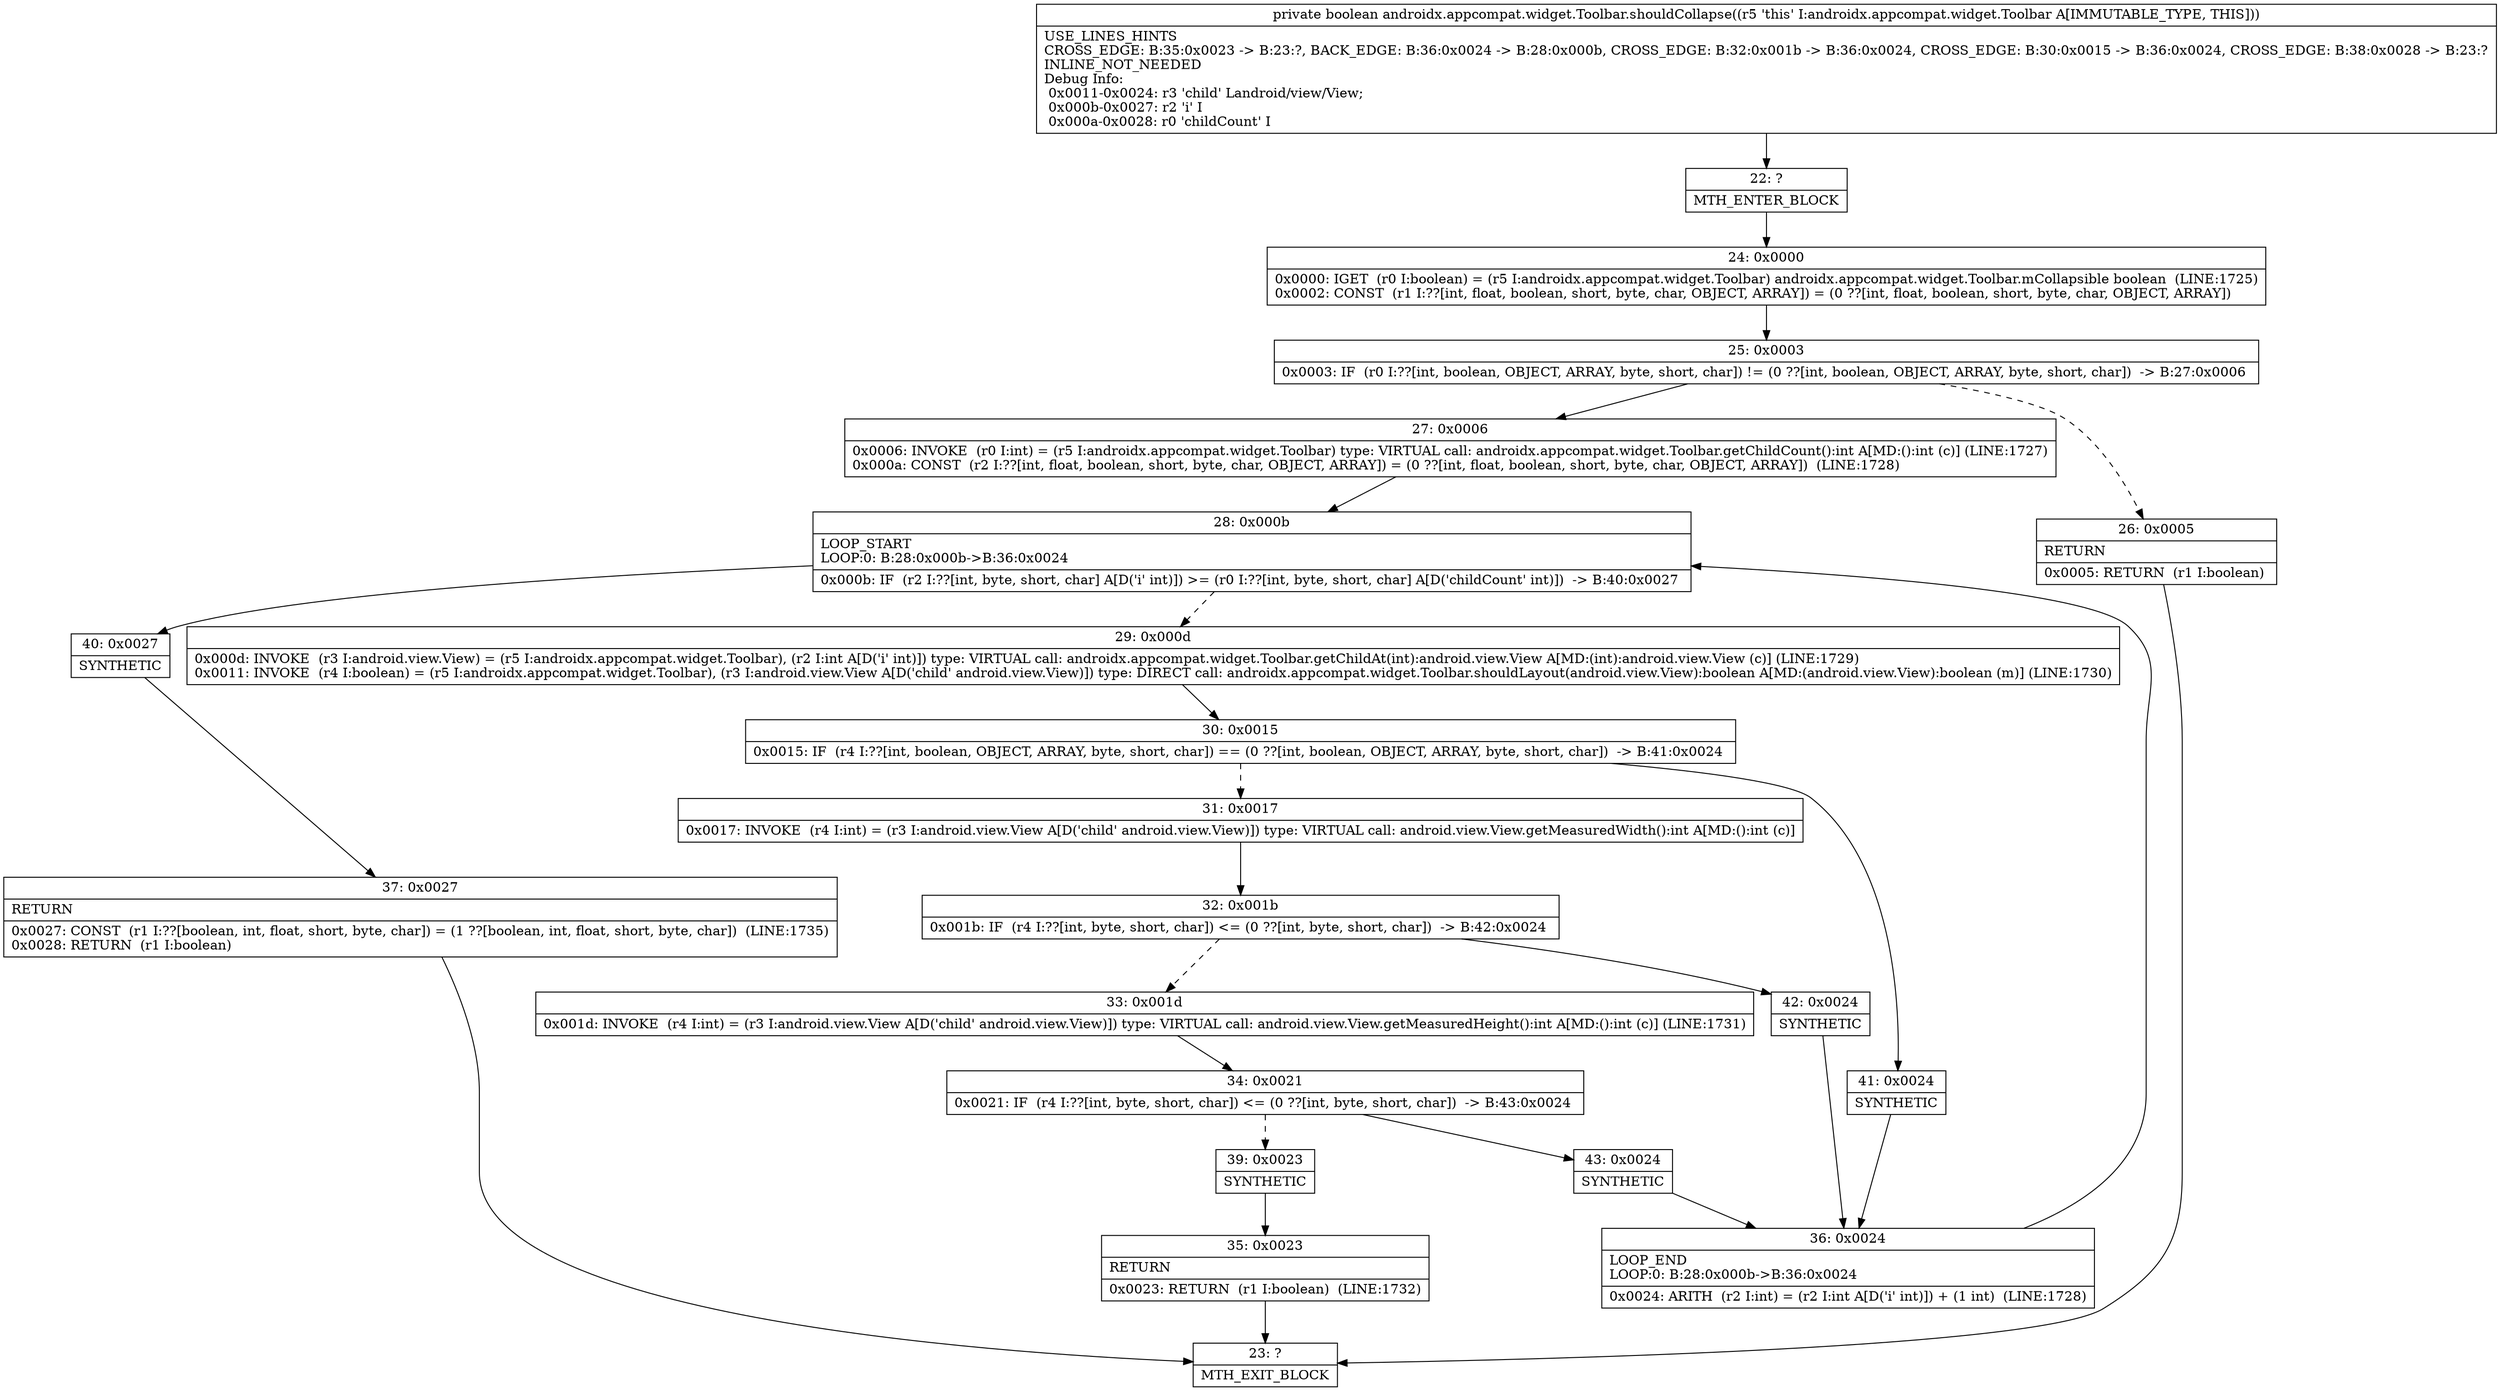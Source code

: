 digraph "CFG forandroidx.appcompat.widget.Toolbar.shouldCollapse()Z" {
Node_22 [shape=record,label="{22\:\ ?|MTH_ENTER_BLOCK\l}"];
Node_24 [shape=record,label="{24\:\ 0x0000|0x0000: IGET  (r0 I:boolean) = (r5 I:androidx.appcompat.widget.Toolbar) androidx.appcompat.widget.Toolbar.mCollapsible boolean  (LINE:1725)\l0x0002: CONST  (r1 I:??[int, float, boolean, short, byte, char, OBJECT, ARRAY]) = (0 ??[int, float, boolean, short, byte, char, OBJECT, ARRAY]) \l}"];
Node_25 [shape=record,label="{25\:\ 0x0003|0x0003: IF  (r0 I:??[int, boolean, OBJECT, ARRAY, byte, short, char]) != (0 ??[int, boolean, OBJECT, ARRAY, byte, short, char])  \-\> B:27:0x0006 \l}"];
Node_26 [shape=record,label="{26\:\ 0x0005|RETURN\l|0x0005: RETURN  (r1 I:boolean) \l}"];
Node_23 [shape=record,label="{23\:\ ?|MTH_EXIT_BLOCK\l}"];
Node_27 [shape=record,label="{27\:\ 0x0006|0x0006: INVOKE  (r0 I:int) = (r5 I:androidx.appcompat.widget.Toolbar) type: VIRTUAL call: androidx.appcompat.widget.Toolbar.getChildCount():int A[MD:():int (c)] (LINE:1727)\l0x000a: CONST  (r2 I:??[int, float, boolean, short, byte, char, OBJECT, ARRAY]) = (0 ??[int, float, boolean, short, byte, char, OBJECT, ARRAY])  (LINE:1728)\l}"];
Node_28 [shape=record,label="{28\:\ 0x000b|LOOP_START\lLOOP:0: B:28:0x000b\-\>B:36:0x0024\l|0x000b: IF  (r2 I:??[int, byte, short, char] A[D('i' int)]) \>= (r0 I:??[int, byte, short, char] A[D('childCount' int)])  \-\> B:40:0x0027 \l}"];
Node_29 [shape=record,label="{29\:\ 0x000d|0x000d: INVOKE  (r3 I:android.view.View) = (r5 I:androidx.appcompat.widget.Toolbar), (r2 I:int A[D('i' int)]) type: VIRTUAL call: androidx.appcompat.widget.Toolbar.getChildAt(int):android.view.View A[MD:(int):android.view.View (c)] (LINE:1729)\l0x0011: INVOKE  (r4 I:boolean) = (r5 I:androidx.appcompat.widget.Toolbar), (r3 I:android.view.View A[D('child' android.view.View)]) type: DIRECT call: androidx.appcompat.widget.Toolbar.shouldLayout(android.view.View):boolean A[MD:(android.view.View):boolean (m)] (LINE:1730)\l}"];
Node_30 [shape=record,label="{30\:\ 0x0015|0x0015: IF  (r4 I:??[int, boolean, OBJECT, ARRAY, byte, short, char]) == (0 ??[int, boolean, OBJECT, ARRAY, byte, short, char])  \-\> B:41:0x0024 \l}"];
Node_31 [shape=record,label="{31\:\ 0x0017|0x0017: INVOKE  (r4 I:int) = (r3 I:android.view.View A[D('child' android.view.View)]) type: VIRTUAL call: android.view.View.getMeasuredWidth():int A[MD:():int (c)]\l}"];
Node_32 [shape=record,label="{32\:\ 0x001b|0x001b: IF  (r4 I:??[int, byte, short, char]) \<= (0 ??[int, byte, short, char])  \-\> B:42:0x0024 \l}"];
Node_33 [shape=record,label="{33\:\ 0x001d|0x001d: INVOKE  (r4 I:int) = (r3 I:android.view.View A[D('child' android.view.View)]) type: VIRTUAL call: android.view.View.getMeasuredHeight():int A[MD:():int (c)] (LINE:1731)\l}"];
Node_34 [shape=record,label="{34\:\ 0x0021|0x0021: IF  (r4 I:??[int, byte, short, char]) \<= (0 ??[int, byte, short, char])  \-\> B:43:0x0024 \l}"];
Node_39 [shape=record,label="{39\:\ 0x0023|SYNTHETIC\l}"];
Node_35 [shape=record,label="{35\:\ 0x0023|RETURN\l|0x0023: RETURN  (r1 I:boolean)  (LINE:1732)\l}"];
Node_43 [shape=record,label="{43\:\ 0x0024|SYNTHETIC\l}"];
Node_36 [shape=record,label="{36\:\ 0x0024|LOOP_END\lLOOP:0: B:28:0x000b\-\>B:36:0x0024\l|0x0024: ARITH  (r2 I:int) = (r2 I:int A[D('i' int)]) + (1 int)  (LINE:1728)\l}"];
Node_42 [shape=record,label="{42\:\ 0x0024|SYNTHETIC\l}"];
Node_41 [shape=record,label="{41\:\ 0x0024|SYNTHETIC\l}"];
Node_40 [shape=record,label="{40\:\ 0x0027|SYNTHETIC\l}"];
Node_37 [shape=record,label="{37\:\ 0x0027|RETURN\l|0x0027: CONST  (r1 I:??[boolean, int, float, short, byte, char]) = (1 ??[boolean, int, float, short, byte, char])  (LINE:1735)\l0x0028: RETURN  (r1 I:boolean) \l}"];
MethodNode[shape=record,label="{private boolean androidx.appcompat.widget.Toolbar.shouldCollapse((r5 'this' I:androidx.appcompat.widget.Toolbar A[IMMUTABLE_TYPE, THIS]))  | USE_LINES_HINTS\lCROSS_EDGE: B:35:0x0023 \-\> B:23:?, BACK_EDGE: B:36:0x0024 \-\> B:28:0x000b, CROSS_EDGE: B:32:0x001b \-\> B:36:0x0024, CROSS_EDGE: B:30:0x0015 \-\> B:36:0x0024, CROSS_EDGE: B:38:0x0028 \-\> B:23:?\lINLINE_NOT_NEEDED\lDebug Info:\l  0x0011\-0x0024: r3 'child' Landroid\/view\/View;\l  0x000b\-0x0027: r2 'i' I\l  0x000a\-0x0028: r0 'childCount' I\l}"];
MethodNode -> Node_22;Node_22 -> Node_24;
Node_24 -> Node_25;
Node_25 -> Node_26[style=dashed];
Node_25 -> Node_27;
Node_26 -> Node_23;
Node_27 -> Node_28;
Node_28 -> Node_29[style=dashed];
Node_28 -> Node_40;
Node_29 -> Node_30;
Node_30 -> Node_31[style=dashed];
Node_30 -> Node_41;
Node_31 -> Node_32;
Node_32 -> Node_33[style=dashed];
Node_32 -> Node_42;
Node_33 -> Node_34;
Node_34 -> Node_39[style=dashed];
Node_34 -> Node_43;
Node_39 -> Node_35;
Node_35 -> Node_23;
Node_43 -> Node_36;
Node_36 -> Node_28;
Node_42 -> Node_36;
Node_41 -> Node_36;
Node_40 -> Node_37;
Node_37 -> Node_23;
}

